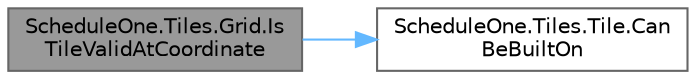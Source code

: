digraph "ScheduleOne.Tiles.Grid.IsTileValidAtCoordinate"
{
 // LATEX_PDF_SIZE
  bgcolor="transparent";
  edge [fontname=Helvetica,fontsize=10,labelfontname=Helvetica,labelfontsize=10];
  node [fontname=Helvetica,fontsize=10,shape=box,height=0.2,width=0.4];
  rankdir="LR";
  Node1 [id="Node000001",label="ScheduleOne.Tiles.Grid.Is\lTileValidAtCoordinate",height=0.2,width=0.4,color="gray40", fillcolor="grey60", style="filled", fontcolor="black",tooltip=" "];
  Node1 -> Node2 [id="edge1_Node000001_Node000002",color="steelblue1",style="solid",tooltip=" "];
  Node2 [id="Node000002",label="ScheduleOne.Tiles.Tile.Can\lBeBuiltOn",height=0.2,width=0.4,color="grey40", fillcolor="white", style="filled",URL="$class_schedule_one_1_1_tiles_1_1_tile.html#a243d05bdd3c40fe59d5d1eedc97e72f0",tooltip=" "];
}
